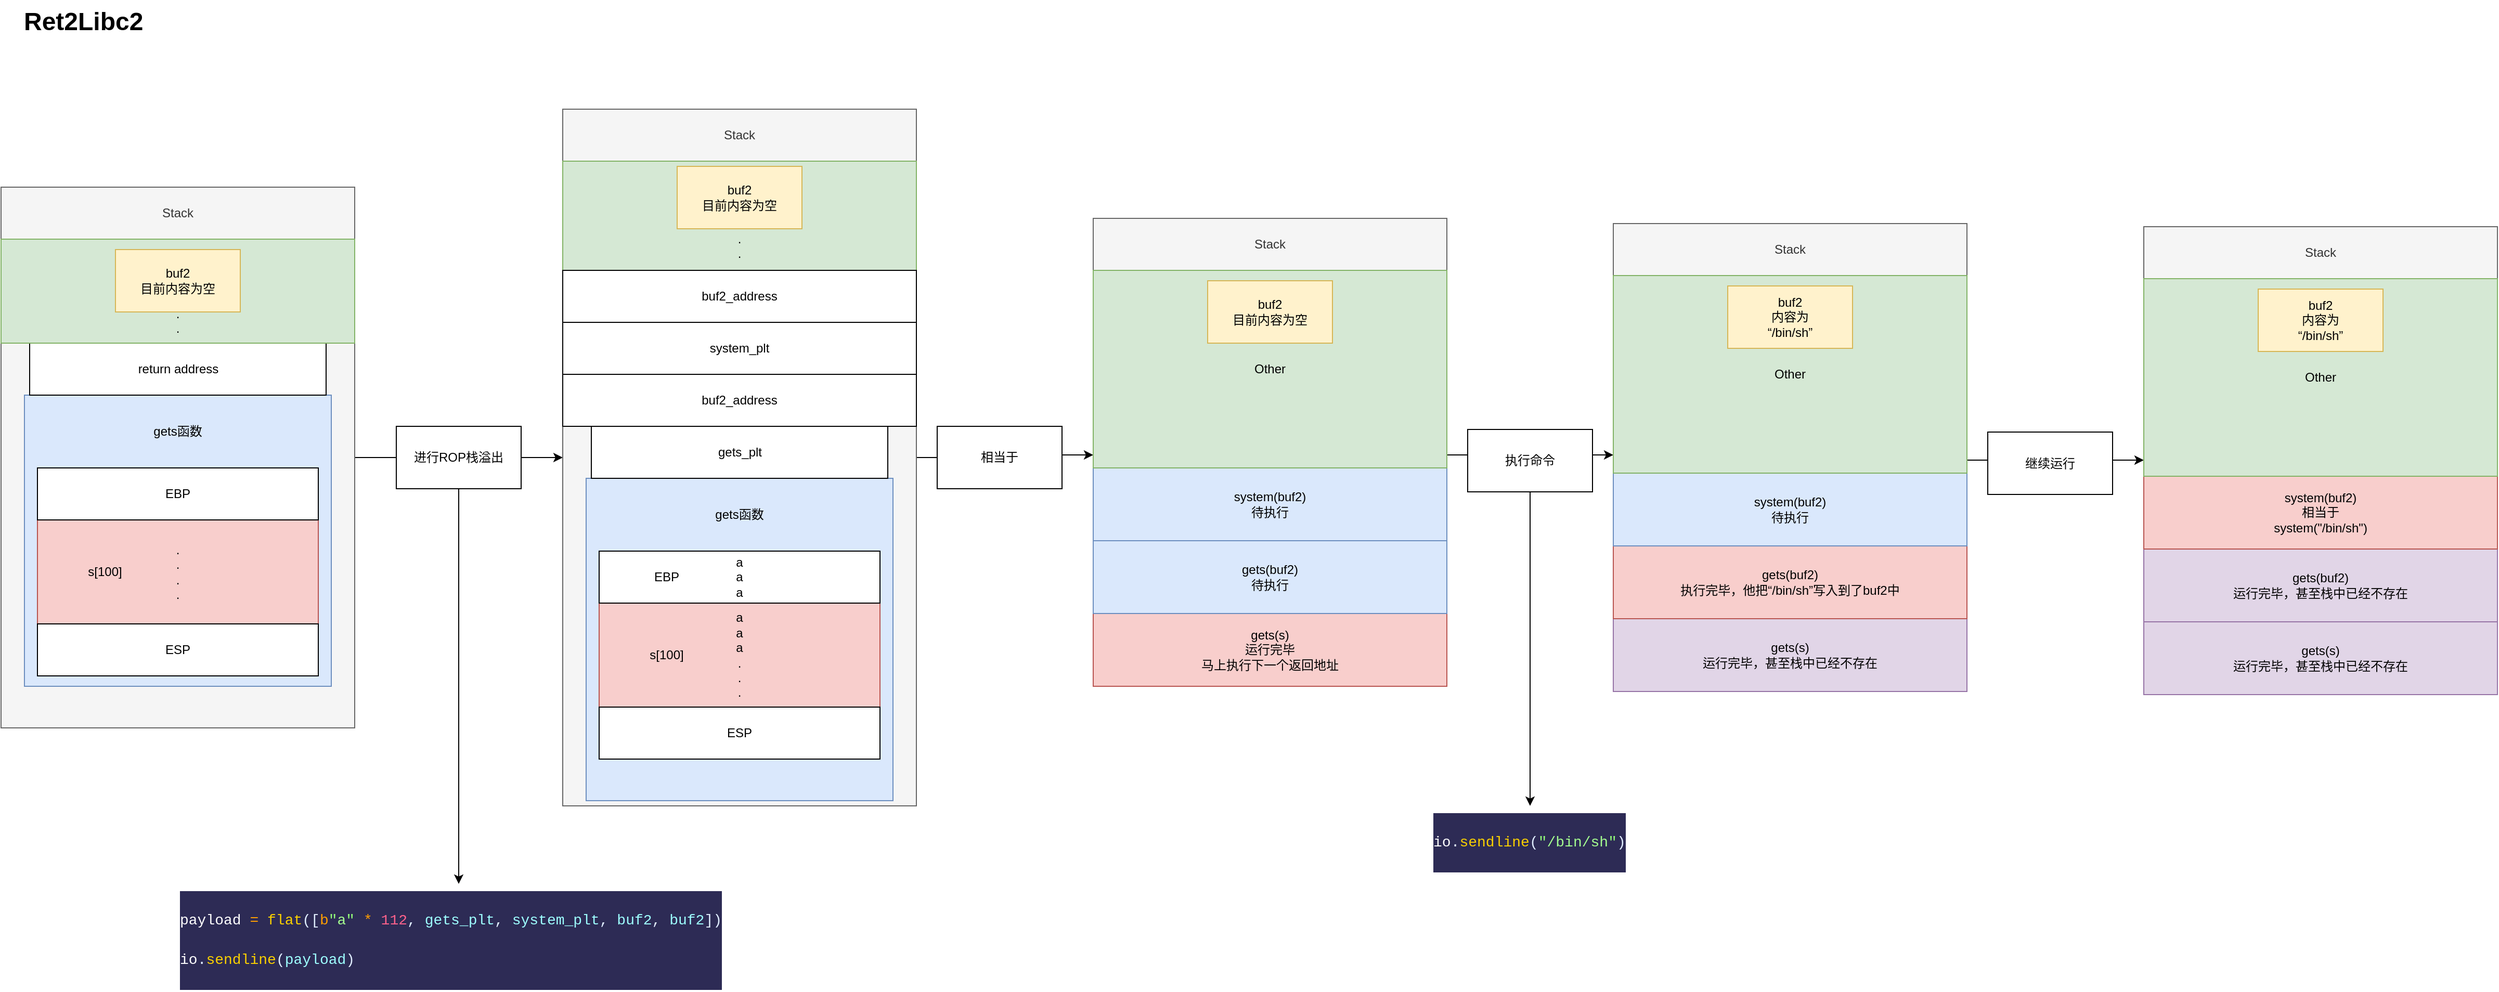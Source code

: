 <mxfile version="24.5.3" type="github">
  <diagram name="第 1 页" id="opzadTKSw6LAh6EvmkGn">
    <mxGraphModel dx="1969" dy="2285" grid="1" gridSize="10" guides="1" tooltips="1" connect="1" arrows="1" fold="1" page="1" pageScale="1" pageWidth="1169" pageHeight="827" math="0" shadow="0">
      <root>
        <mxCell id="0" />
        <mxCell id="1" parent="0" />
        <mxCell id="1IXH5n6ofpuX0fbqJjtk-2" value="&lt;h1 style=&quot;margin-top: 0px;&quot;&gt;&lt;span style=&quot;background-color: initial;&quot;&gt;Ret2Libc2&lt;/span&gt;&lt;br&gt;&lt;/h1&gt;" style="text;html=1;whiteSpace=wrap;overflow=hidden;rounded=0;" parent="1" vertex="1">
          <mxGeometry x="180" y="-50" width="120" height="40" as="geometry" />
        </mxCell>
        <mxCell id="1IXH5n6ofpuX0fbqJjtk-34" style="edgeStyle=orthogonalEdgeStyle;rounded=0;orthogonalLoop=1;jettySize=auto;html=1;" parent="1" source="1IXH5n6ofpuX0fbqJjtk-3" target="1IXH5n6ofpuX0fbqJjtk-25" edge="1">
          <mxGeometry relative="1" as="geometry" />
        </mxCell>
        <mxCell id="1IXH5n6ofpuX0fbqJjtk-3" value="" style="rounded=0;whiteSpace=wrap;html=1;fillColor=#f5f5f5;fontColor=#333333;strokeColor=#666666;" parent="1" vertex="1">
          <mxGeometry x="160" y="130" width="340" height="520" as="geometry" />
        </mxCell>
        <mxCell id="1IXH5n6ofpuX0fbqJjtk-4" value="Stack" style="rounded=0;whiteSpace=wrap;html=1;fillColor=#f5f5f5;fontColor=#333333;strokeColor=#666666;" parent="1" vertex="1">
          <mxGeometry x="160" y="130" width="340" height="50" as="geometry" />
        </mxCell>
        <mxCell id="1IXH5n6ofpuX0fbqJjtk-15" value="" style="rounded=0;whiteSpace=wrap;html=1;fillColor=#dae8fc;strokeColor=#6c8ebf;" parent="1" vertex="1">
          <mxGeometry x="182.5" y="330" width="295" height="280" as="geometry" />
        </mxCell>
        <mxCell id="1IXH5n6ofpuX0fbqJjtk-5" value=".&lt;div&gt;.&lt;/div&gt;&lt;div&gt;.&lt;/div&gt;&lt;div&gt;.&lt;/div&gt;" style="rounded=0;whiteSpace=wrap;html=1;fillColor=#f8cecc;strokeColor=#b85450;" parent="1" vertex="1">
          <mxGeometry x="195" y="450" width="270" height="100" as="geometry" />
        </mxCell>
        <mxCell id="1IXH5n6ofpuX0fbqJjtk-8" value="return address" style="rounded=0;whiteSpace=wrap;html=1;" parent="1" vertex="1">
          <mxGeometry x="187.5" y="280" width="285" height="50" as="geometry" />
        </mxCell>
        <mxCell id="1IXH5n6ofpuX0fbqJjtk-10" value="ESP" style="rounded=0;whiteSpace=wrap;html=1;" parent="1" vertex="1">
          <mxGeometry x="195" y="550" width="270" height="50" as="geometry" />
        </mxCell>
        <mxCell id="1IXH5n6ofpuX0fbqJjtk-12" value="EBP" style="rounded=0;whiteSpace=wrap;html=1;" parent="1" vertex="1">
          <mxGeometry x="195" y="400" width="270" height="50" as="geometry" />
        </mxCell>
        <mxCell id="1IXH5n6ofpuX0fbqJjtk-13" value="&lt;div&gt;&lt;br&gt;&lt;/div&gt;&lt;div&gt;&lt;br&gt;&lt;/div&gt;&lt;div&gt;&lt;br&gt;&lt;/div&gt;&lt;div&gt;&lt;br&gt;&lt;/div&gt;&lt;div&gt;.&lt;/div&gt;&lt;div&gt;.&lt;/div&gt;" style="rounded=0;whiteSpace=wrap;html=1;fillColor=#d5e8d4;strokeColor=#82b366;" parent="1" vertex="1">
          <mxGeometry x="160" y="180" width="340" height="100" as="geometry" />
        </mxCell>
        <mxCell id="1IXH5n6ofpuX0fbqJjtk-17" value="gets函数" style="text;html=1;align=center;verticalAlign=middle;whiteSpace=wrap;rounded=0;" parent="1" vertex="1">
          <mxGeometry x="300" y="350" width="60" height="30" as="geometry" />
        </mxCell>
        <mxCell id="1IXH5n6ofpuX0fbqJjtk-35" style="edgeStyle=orthogonalEdgeStyle;rounded=0;orthogonalLoop=1;jettySize=auto;html=1;" parent="1" source="1IXH5n6ofpuX0fbqJjtk-24" edge="1">
          <mxGeometry relative="1" as="geometry">
            <mxPoint x="600.0" y="800.0" as="targetPoint" />
          </mxGeometry>
        </mxCell>
        <mxCell id="1IXH5n6ofpuX0fbqJjtk-24" value="进行ROP栈溢出" style="rounded=0;whiteSpace=wrap;html=1;" parent="1" vertex="1">
          <mxGeometry x="540" y="360" width="120" height="60" as="geometry" />
        </mxCell>
        <mxCell id="1IXH5n6ofpuX0fbqJjtk-44" style="edgeStyle=orthogonalEdgeStyle;rounded=0;orthogonalLoop=1;jettySize=auto;html=1;" parent="1" source="1IXH5n6ofpuX0fbqJjtk-25" target="1IXH5n6ofpuX0fbqJjtk-43" edge="1">
          <mxGeometry relative="1" as="geometry" />
        </mxCell>
        <mxCell id="1IXH5n6ofpuX0fbqJjtk-25" value="" style="rounded=0;whiteSpace=wrap;html=1;fillColor=#f5f5f5;fontColor=#333333;strokeColor=#666666;" parent="1" vertex="1">
          <mxGeometry x="700" y="55" width="340" height="670" as="geometry" />
        </mxCell>
        <mxCell id="1IXH5n6ofpuX0fbqJjtk-26" value="Stack" style="rounded=0;whiteSpace=wrap;html=1;fillColor=#f5f5f5;fontColor=#333333;strokeColor=#666666;" parent="1" vertex="1">
          <mxGeometry x="700" y="55" width="340" height="50" as="geometry" />
        </mxCell>
        <mxCell id="1IXH5n6ofpuX0fbqJjtk-27" value="" style="rounded=0;whiteSpace=wrap;html=1;fillColor=#dae8fc;strokeColor=#6c8ebf;" parent="1" vertex="1">
          <mxGeometry x="722.5" y="410" width="295" height="310" as="geometry" />
        </mxCell>
        <mxCell id="1IXH5n6ofpuX0fbqJjtk-28" value="a&lt;div&gt;a&lt;/div&gt;&lt;div&gt;a&lt;/div&gt;&lt;div&gt;.&lt;/div&gt;&lt;div&gt;.&lt;/div&gt;&lt;div&gt;.&lt;/div&gt;" style="rounded=0;whiteSpace=wrap;html=1;fillColor=#f8cecc;strokeColor=#b85450;" parent="1" vertex="1">
          <mxGeometry x="735" y="530" width="270" height="100" as="geometry" />
        </mxCell>
        <mxCell id="1IXH5n6ofpuX0fbqJjtk-29" value="gets_plt" style="rounded=0;whiteSpace=wrap;html=1;" parent="1" vertex="1">
          <mxGeometry x="727.5" y="360" width="285" height="50" as="geometry" />
        </mxCell>
        <mxCell id="1IXH5n6ofpuX0fbqJjtk-30" value="ESP" style="rounded=0;whiteSpace=wrap;html=1;" parent="1" vertex="1">
          <mxGeometry x="735" y="630" width="270" height="50" as="geometry" />
        </mxCell>
        <mxCell id="1IXH5n6ofpuX0fbqJjtk-31" value="a&lt;div&gt;a&lt;/div&gt;&lt;div&gt;a&lt;/div&gt;" style="rounded=0;whiteSpace=wrap;html=1;" parent="1" vertex="1">
          <mxGeometry x="735" y="480" width="270" height="50" as="geometry" />
        </mxCell>
        <mxCell id="1IXH5n6ofpuX0fbqJjtk-32" value="&lt;div&gt;&lt;br&gt;&lt;/div&gt;&lt;div&gt;&lt;br&gt;&lt;/div&gt;&lt;div&gt;&lt;br&gt;&lt;/div&gt;&lt;div&gt;&lt;br&gt;&lt;/div&gt;&lt;div&gt;.&lt;/div&gt;&lt;div&gt;.&lt;/div&gt;" style="rounded=0;whiteSpace=wrap;html=1;fillColor=#d5e8d4;strokeColor=#82b366;" parent="1" vertex="1">
          <mxGeometry x="700" y="105" width="340" height="105" as="geometry" />
        </mxCell>
        <mxCell id="1IXH5n6ofpuX0fbqJjtk-33" value="gets函数" style="text;html=1;align=center;verticalAlign=middle;whiteSpace=wrap;rounded=0;" parent="1" vertex="1">
          <mxGeometry x="840" y="430" width="60" height="30" as="geometry" />
        </mxCell>
        <mxCell id="1IXH5n6ofpuX0fbqJjtk-37" value="&lt;h1 style=&quot;margin-top: 0px;&quot;&gt;&lt;div style=&quot;color: #ffffff;background-color: #2d2b55;font-family: &#39;Fira Code&#39;, Consolas, &#39;Courier New&#39;, monospace;font-weight: normal;font-size: 14px;line-height: 19px;white-space: pre;&quot;&gt;&lt;div&gt;&lt;br&gt;&lt;/div&gt;&lt;div&gt;payload &lt;span style=&quot;color: #ff9d00;&quot;&gt;=&lt;/span&gt; &lt;span style=&quot;color: #fad000;&quot;&gt;flat&lt;/span&gt;&lt;span style=&quot;color: #e1efff;&quot;&gt;([&lt;/span&gt;&lt;span style=&quot;color: #ff9d00;&quot;&gt;b&lt;/span&gt;&lt;span style=&quot;color: #92fc79;&quot;&gt;&quot;&lt;/span&gt;&lt;span style=&quot;color: #a5ff90;&quot;&gt;a&lt;/span&gt;&lt;span style=&quot;color: #92fc79;&quot;&gt;&quot;&lt;/span&gt;&lt;span style=&quot;color: #9effff;&quot;&gt; &lt;/span&gt;&lt;span style=&quot;color: #ff9d00;&quot;&gt;*&lt;/span&gt;&lt;span style=&quot;color: #9effff;&quot;&gt; &lt;/span&gt;&lt;span style=&quot;color: #ff628c;&quot;&gt;112&lt;/span&gt;&lt;span style=&quot;color: #e1efff;&quot;&gt;,&lt;/span&gt;&lt;span style=&quot;color: #9effff;&quot;&gt; gets_plt&lt;/span&gt;&lt;span style=&quot;color: #e1efff;&quot;&gt;,&lt;/span&gt;&lt;span style=&quot;color: #9effff;&quot;&gt; system_plt&lt;/span&gt;&lt;span style=&quot;color: #e1efff;&quot;&gt;,&lt;/span&gt;&lt;span style=&quot;color: #9effff;&quot;&gt; buf2&lt;/span&gt;&lt;span style=&quot;color: #e1efff;&quot;&gt;,&lt;/span&gt;&lt;span style=&quot;color: #9effff;&quot;&gt; buf2&lt;/span&gt;&lt;span style=&quot;color: #e1efff;&quot;&gt;])&lt;/span&gt;&lt;/div&gt;&lt;br&gt;&lt;div&gt;io&lt;span style=&quot;color: #e1efff;&quot;&gt;.&lt;/span&gt;&lt;span style=&quot;color: #fad000;&quot;&gt;sendline&lt;/span&gt;&lt;span style=&quot;color: #e1efff;&quot;&gt;(&lt;/span&gt;&lt;span style=&quot;color: #9effff;&quot;&gt;payload&lt;/span&gt;&lt;span style=&quot;color: #e1efff;&quot;&gt;)&lt;/span&gt;&lt;/div&gt;&lt;div&gt;&lt;br&gt;&lt;/div&gt;&lt;/div&gt;&lt;/h1&gt;" style="text;html=1;whiteSpace=wrap;overflow=hidden;rounded=0;" parent="1" vertex="1">
          <mxGeometry x="330" y="800" width="540" height="100" as="geometry" />
        </mxCell>
        <mxCell id="1IXH5n6ofpuX0fbqJjtk-39" value="buf2_address" style="rounded=0;whiteSpace=wrap;html=1;" parent="1" vertex="1">
          <mxGeometry x="700" y="310" width="340" height="50" as="geometry" />
        </mxCell>
        <mxCell id="1IXH5n6ofpuX0fbqJjtk-40" value="buf2_address" style="rounded=0;whiteSpace=wrap;html=1;" parent="1" vertex="1">
          <mxGeometry x="700" y="210" width="340" height="50" as="geometry" />
        </mxCell>
        <mxCell id="1IXH5n6ofpuX0fbqJjtk-41" value="system_plt" style="rounded=0;whiteSpace=wrap;html=1;" parent="1" vertex="1">
          <mxGeometry x="700" y="260" width="340" height="50" as="geometry" />
        </mxCell>
        <mxCell id="1IXH5n6ofpuX0fbqJjtk-64" style="edgeStyle=orthogonalEdgeStyle;rounded=0;orthogonalLoop=1;jettySize=auto;html=1;" parent="1" source="1IXH5n6ofpuX0fbqJjtk-43" edge="1">
          <mxGeometry relative="1" as="geometry">
            <mxPoint x="1710" y="387.5" as="targetPoint" />
          </mxGeometry>
        </mxCell>
        <mxCell id="1IXH5n6ofpuX0fbqJjtk-43" value="" style="rounded=0;whiteSpace=wrap;html=1;fillColor=#f5f5f5;fontColor=#333333;strokeColor=#666666;" parent="1" vertex="1">
          <mxGeometry x="1210" y="165" width="340" height="445" as="geometry" />
        </mxCell>
        <mxCell id="1IXH5n6ofpuX0fbqJjtk-45" value="相当于" style="rounded=0;whiteSpace=wrap;html=1;" parent="1" vertex="1">
          <mxGeometry x="1060" y="360" width="120" height="60" as="geometry" />
        </mxCell>
        <mxCell id="1IXH5n6ofpuX0fbqJjtk-46" value="Stack" style="rounded=0;whiteSpace=wrap;html=1;fillColor=#f5f5f5;fontColor=#333333;strokeColor=#666666;" parent="1" vertex="1">
          <mxGeometry x="1210" y="160" width="340" height="50" as="geometry" />
        </mxCell>
        <mxCell id="1IXH5n6ofpuX0fbqJjtk-47" value="gets(s)&lt;div&gt;运行完毕&lt;br&gt;马上执行下一个返回地址&lt;/div&gt;" style="rounded=0;whiteSpace=wrap;html=1;fillColor=#f8cecc;strokeColor=#b85450;" parent="1" vertex="1">
          <mxGeometry x="1210" y="540" width="340" height="70" as="geometry" />
        </mxCell>
        <mxCell id="1IXH5n6ofpuX0fbqJjtk-48" value="s[100]" style="text;html=1;align=center;verticalAlign=middle;whiteSpace=wrap;rounded=0;" parent="1" vertex="1">
          <mxGeometry x="230" y="485" width="60" height="30" as="geometry" />
        </mxCell>
        <mxCell id="1IXH5n6ofpuX0fbqJjtk-49" value="s[100]" style="text;html=1;align=center;verticalAlign=middle;whiteSpace=wrap;rounded=0;" parent="1" vertex="1">
          <mxGeometry x="770" y="565" width="60" height="30" as="geometry" />
        </mxCell>
        <mxCell id="1IXH5n6ofpuX0fbqJjtk-50" value="EBP" style="text;html=1;align=center;verticalAlign=middle;whiteSpace=wrap;rounded=0;" parent="1" vertex="1">
          <mxGeometry x="770" y="490" width="60" height="30" as="geometry" />
        </mxCell>
        <mxCell id="1IXH5n6ofpuX0fbqJjtk-51" value="gets(buf2)&lt;div&gt;待执行&lt;/div&gt;" style="rounded=0;whiteSpace=wrap;html=1;fillColor=#dae8fc;strokeColor=#6c8ebf;" parent="1" vertex="1">
          <mxGeometry x="1210" y="470" width="340" height="70" as="geometry" />
        </mxCell>
        <mxCell id="1IXH5n6ofpuX0fbqJjtk-52" value="system(buf2)&lt;div&gt;待执行&lt;/div&gt;" style="rounded=0;whiteSpace=wrap;html=1;fillColor=#dae8fc;strokeColor=#6c8ebf;" parent="1" vertex="1">
          <mxGeometry x="1210" y="400" width="340" height="70" as="geometry" />
        </mxCell>
        <mxCell id="1IXH5n6ofpuX0fbqJjtk-53" value="Other" style="rounded=0;whiteSpace=wrap;html=1;fillColor=#d5e8d4;strokeColor=#82b366;" parent="1" vertex="1">
          <mxGeometry x="1210" y="210" width="340" height="190" as="geometry" />
        </mxCell>
        <mxCell id="1IXH5n6ofpuX0fbqJjtk-54" value="&lt;div style=&quot;color: rgb(255, 255, 255); background-color: rgb(45, 43, 85); font-family: &amp;quot;Fira Code&amp;quot;, Consolas, &amp;quot;Courier New&amp;quot;, monospace; font-size: 14px; line-height: 19px; white-space: pre;&quot;&gt;&lt;div&gt;&lt;br&gt;&lt;/div&gt;&lt;div&gt;io&lt;span style=&quot;color: #e1efff;&quot;&gt;.&lt;/span&gt;&lt;span style=&quot;color: #fad000;&quot;&gt;sendline&lt;/span&gt;&lt;span style=&quot;color: #e1efff;&quot;&gt;(&lt;/span&gt;&lt;span style=&quot;color: #92fc79;&quot;&gt;&quot;&lt;/span&gt;&lt;span style=&quot;color: #a5ff90;&quot;&gt;/bin/sh&lt;/span&gt;&lt;span style=&quot;color: #92fc79;&quot;&gt;&quot;&lt;/span&gt;&lt;span style=&quot;color: #e1efff;&quot;&gt;)&lt;/span&gt;&lt;/div&gt;&lt;br&gt;&lt;/div&gt;" style="text;html=1;whiteSpace=wrap;overflow=hidden;rounded=0;" parent="1" vertex="1">
          <mxGeometry x="1535" y="725" width="190" height="70" as="geometry" />
        </mxCell>
        <mxCell id="1IXH5n6ofpuX0fbqJjtk-56" value="buf2&lt;div&gt;目前内容为空&lt;/div&gt;" style="rounded=0;whiteSpace=wrap;html=1;fillColor=#fff2cc;strokeColor=#d6b656;" parent="1" vertex="1">
          <mxGeometry x="1320" y="220" width="120" height="60" as="geometry" />
        </mxCell>
        <mxCell id="1IXH5n6ofpuX0fbqJjtk-77" style="edgeStyle=orthogonalEdgeStyle;rounded=0;orthogonalLoop=1;jettySize=auto;html=1;" parent="1" source="1IXH5n6ofpuX0fbqJjtk-57" edge="1">
          <mxGeometry relative="1" as="geometry">
            <mxPoint x="2220" y="392.5" as="targetPoint" />
          </mxGeometry>
        </mxCell>
        <mxCell id="1IXH5n6ofpuX0fbqJjtk-57" value="" style="rounded=0;whiteSpace=wrap;html=1;fillColor=#f5f5f5;fontColor=#333333;strokeColor=#666666;" parent="1" vertex="1">
          <mxGeometry x="1710" y="170" width="340" height="445" as="geometry" />
        </mxCell>
        <mxCell id="1IXH5n6ofpuX0fbqJjtk-58" value="Stack" style="rounded=0;whiteSpace=wrap;html=1;fillColor=#f5f5f5;fontColor=#333333;strokeColor=#666666;" parent="1" vertex="1">
          <mxGeometry x="1710" y="165" width="340" height="50" as="geometry" />
        </mxCell>
        <mxCell id="1IXH5n6ofpuX0fbqJjtk-59" value="gets(s)&lt;div&gt;运行完毕，甚至栈中已经不存在&lt;br&gt;&lt;/div&gt;" style="rounded=0;whiteSpace=wrap;html=1;fillColor=#e1d5e7;strokeColor=#9673a6;" parent="1" vertex="1">
          <mxGeometry x="1710" y="545" width="340" height="70" as="geometry" />
        </mxCell>
        <mxCell id="1IXH5n6ofpuX0fbqJjtk-60" value="gets(buf2)&lt;div&gt;执行完毕，他把“/bin/sh”写入到了buf2中&lt;/div&gt;" style="rounded=0;whiteSpace=wrap;html=1;fillColor=#f8cecc;strokeColor=#b85450;" parent="1" vertex="1">
          <mxGeometry x="1710" y="475" width="340" height="70" as="geometry" />
        </mxCell>
        <mxCell id="1IXH5n6ofpuX0fbqJjtk-61" value="system(buf2)&lt;div&gt;待执行&lt;/div&gt;" style="rounded=0;whiteSpace=wrap;html=1;fillColor=#dae8fc;strokeColor=#6c8ebf;" parent="1" vertex="1">
          <mxGeometry x="1710" y="405" width="340" height="70" as="geometry" />
        </mxCell>
        <mxCell id="1IXH5n6ofpuX0fbqJjtk-62" value="Other" style="rounded=0;whiteSpace=wrap;html=1;fillColor=#d5e8d4;strokeColor=#82b366;" parent="1" vertex="1">
          <mxGeometry x="1710" y="215" width="340" height="190" as="geometry" />
        </mxCell>
        <mxCell id="1IXH5n6ofpuX0fbqJjtk-63" value="buf2&lt;div&gt;内容为&lt;/div&gt;&lt;div&gt;“&lt;span style=&quot;background-color: initial;&quot;&gt;/bin/sh&lt;/span&gt;&lt;span style=&quot;background-color: initial;&quot;&gt;”&lt;/span&gt;&lt;/div&gt;" style="rounded=0;whiteSpace=wrap;html=1;fillColor=#fff2cc;strokeColor=#d6b656;" parent="1" vertex="1">
          <mxGeometry x="1820" y="225" width="120" height="60" as="geometry" />
        </mxCell>
        <mxCell id="1IXH5n6ofpuX0fbqJjtk-65" value="buf2&lt;div&gt;目前内容为空&lt;/div&gt;" style="rounded=0;whiteSpace=wrap;html=1;fillColor=#fff2cc;strokeColor=#d6b656;" parent="1" vertex="1">
          <mxGeometry x="810" y="110" width="120" height="60" as="geometry" />
        </mxCell>
        <mxCell id="1IXH5n6ofpuX0fbqJjtk-66" value="buf2&lt;div&gt;目前内容为空&lt;/div&gt;" style="rounded=0;whiteSpace=wrap;html=1;fillColor=#fff2cc;strokeColor=#d6b656;" parent="1" vertex="1">
          <mxGeometry x="270" y="190" width="120" height="60" as="geometry" />
        </mxCell>
        <mxCell id="1IXH5n6ofpuX0fbqJjtk-67" value="执行命令" style="rounded=0;whiteSpace=wrap;html=1;" parent="1" vertex="1">
          <mxGeometry x="1570" y="363" width="120" height="60" as="geometry" />
        </mxCell>
        <mxCell id="1IXH5n6ofpuX0fbqJjtk-68" style="edgeStyle=orthogonalEdgeStyle;rounded=0;orthogonalLoop=1;jettySize=auto;html=1;entryX=0.5;entryY=0;entryDx=0;entryDy=0;" parent="1" source="1IXH5n6ofpuX0fbqJjtk-67" target="1IXH5n6ofpuX0fbqJjtk-54" edge="1">
          <mxGeometry relative="1" as="geometry" />
        </mxCell>
        <mxCell id="1IXH5n6ofpuX0fbqJjtk-69" value="" style="rounded=0;whiteSpace=wrap;html=1;fillColor=#f5f5f5;fontColor=#333333;strokeColor=#666666;" parent="1" vertex="1">
          <mxGeometry x="2220" y="173" width="340" height="445" as="geometry" />
        </mxCell>
        <mxCell id="1IXH5n6ofpuX0fbqJjtk-70" value="Stack" style="rounded=0;whiteSpace=wrap;html=1;fillColor=#f5f5f5;fontColor=#333333;strokeColor=#666666;" parent="1" vertex="1">
          <mxGeometry x="2220" y="168" width="340" height="50" as="geometry" />
        </mxCell>
        <mxCell id="1IXH5n6ofpuX0fbqJjtk-71" value="gets(s)&lt;div&gt;运行完毕，甚至栈中已经不存在&lt;br&gt;&lt;/div&gt;" style="rounded=0;whiteSpace=wrap;html=1;fillColor=#e1d5e7;strokeColor=#9673a6;" parent="1" vertex="1">
          <mxGeometry x="2220" y="548" width="340" height="70" as="geometry" />
        </mxCell>
        <mxCell id="1IXH5n6ofpuX0fbqJjtk-72" value="gets(buf2)&lt;div&gt;运行完毕，甚至栈中已经不存在&lt;br&gt;&lt;/div&gt;" style="rounded=0;whiteSpace=wrap;html=1;fillColor=#e1d5e7;strokeColor=#9673a6;" parent="1" vertex="1">
          <mxGeometry x="2220" y="478" width="340" height="70" as="geometry" />
        </mxCell>
        <mxCell id="1IXH5n6ofpuX0fbqJjtk-73" value="system(buf2)&lt;div&gt;相当于&lt;br&gt;&lt;div&gt;system(&quot;/bin/sh&quot;)&lt;/div&gt;&lt;/div&gt;" style="rounded=0;whiteSpace=wrap;html=1;fillColor=#f8cecc;strokeColor=#b85450;" parent="1" vertex="1">
          <mxGeometry x="2220" y="408" width="340" height="70" as="geometry" />
        </mxCell>
        <mxCell id="1IXH5n6ofpuX0fbqJjtk-74" value="Other" style="rounded=0;whiteSpace=wrap;html=1;fillColor=#d5e8d4;strokeColor=#82b366;" parent="1" vertex="1">
          <mxGeometry x="2220" y="218" width="340" height="190" as="geometry" />
        </mxCell>
        <mxCell id="1IXH5n6ofpuX0fbqJjtk-75" value="buf2&lt;div&gt;内容为&lt;/div&gt;&lt;div&gt;“&lt;span style=&quot;background-color: initial;&quot;&gt;/bin/sh&lt;/span&gt;&lt;span style=&quot;background-color: initial;&quot;&gt;”&lt;/span&gt;&lt;/div&gt;" style="rounded=0;whiteSpace=wrap;html=1;fillColor=#fff2cc;strokeColor=#d6b656;" parent="1" vertex="1">
          <mxGeometry x="2330" y="228" width="120" height="60" as="geometry" />
        </mxCell>
        <mxCell id="1IXH5n6ofpuX0fbqJjtk-76" value="继续运行" style="rounded=0;whiteSpace=wrap;html=1;" parent="1" vertex="1">
          <mxGeometry x="2070" y="365.5" width="120" height="60" as="geometry" />
        </mxCell>
      </root>
    </mxGraphModel>
  </diagram>
</mxfile>
